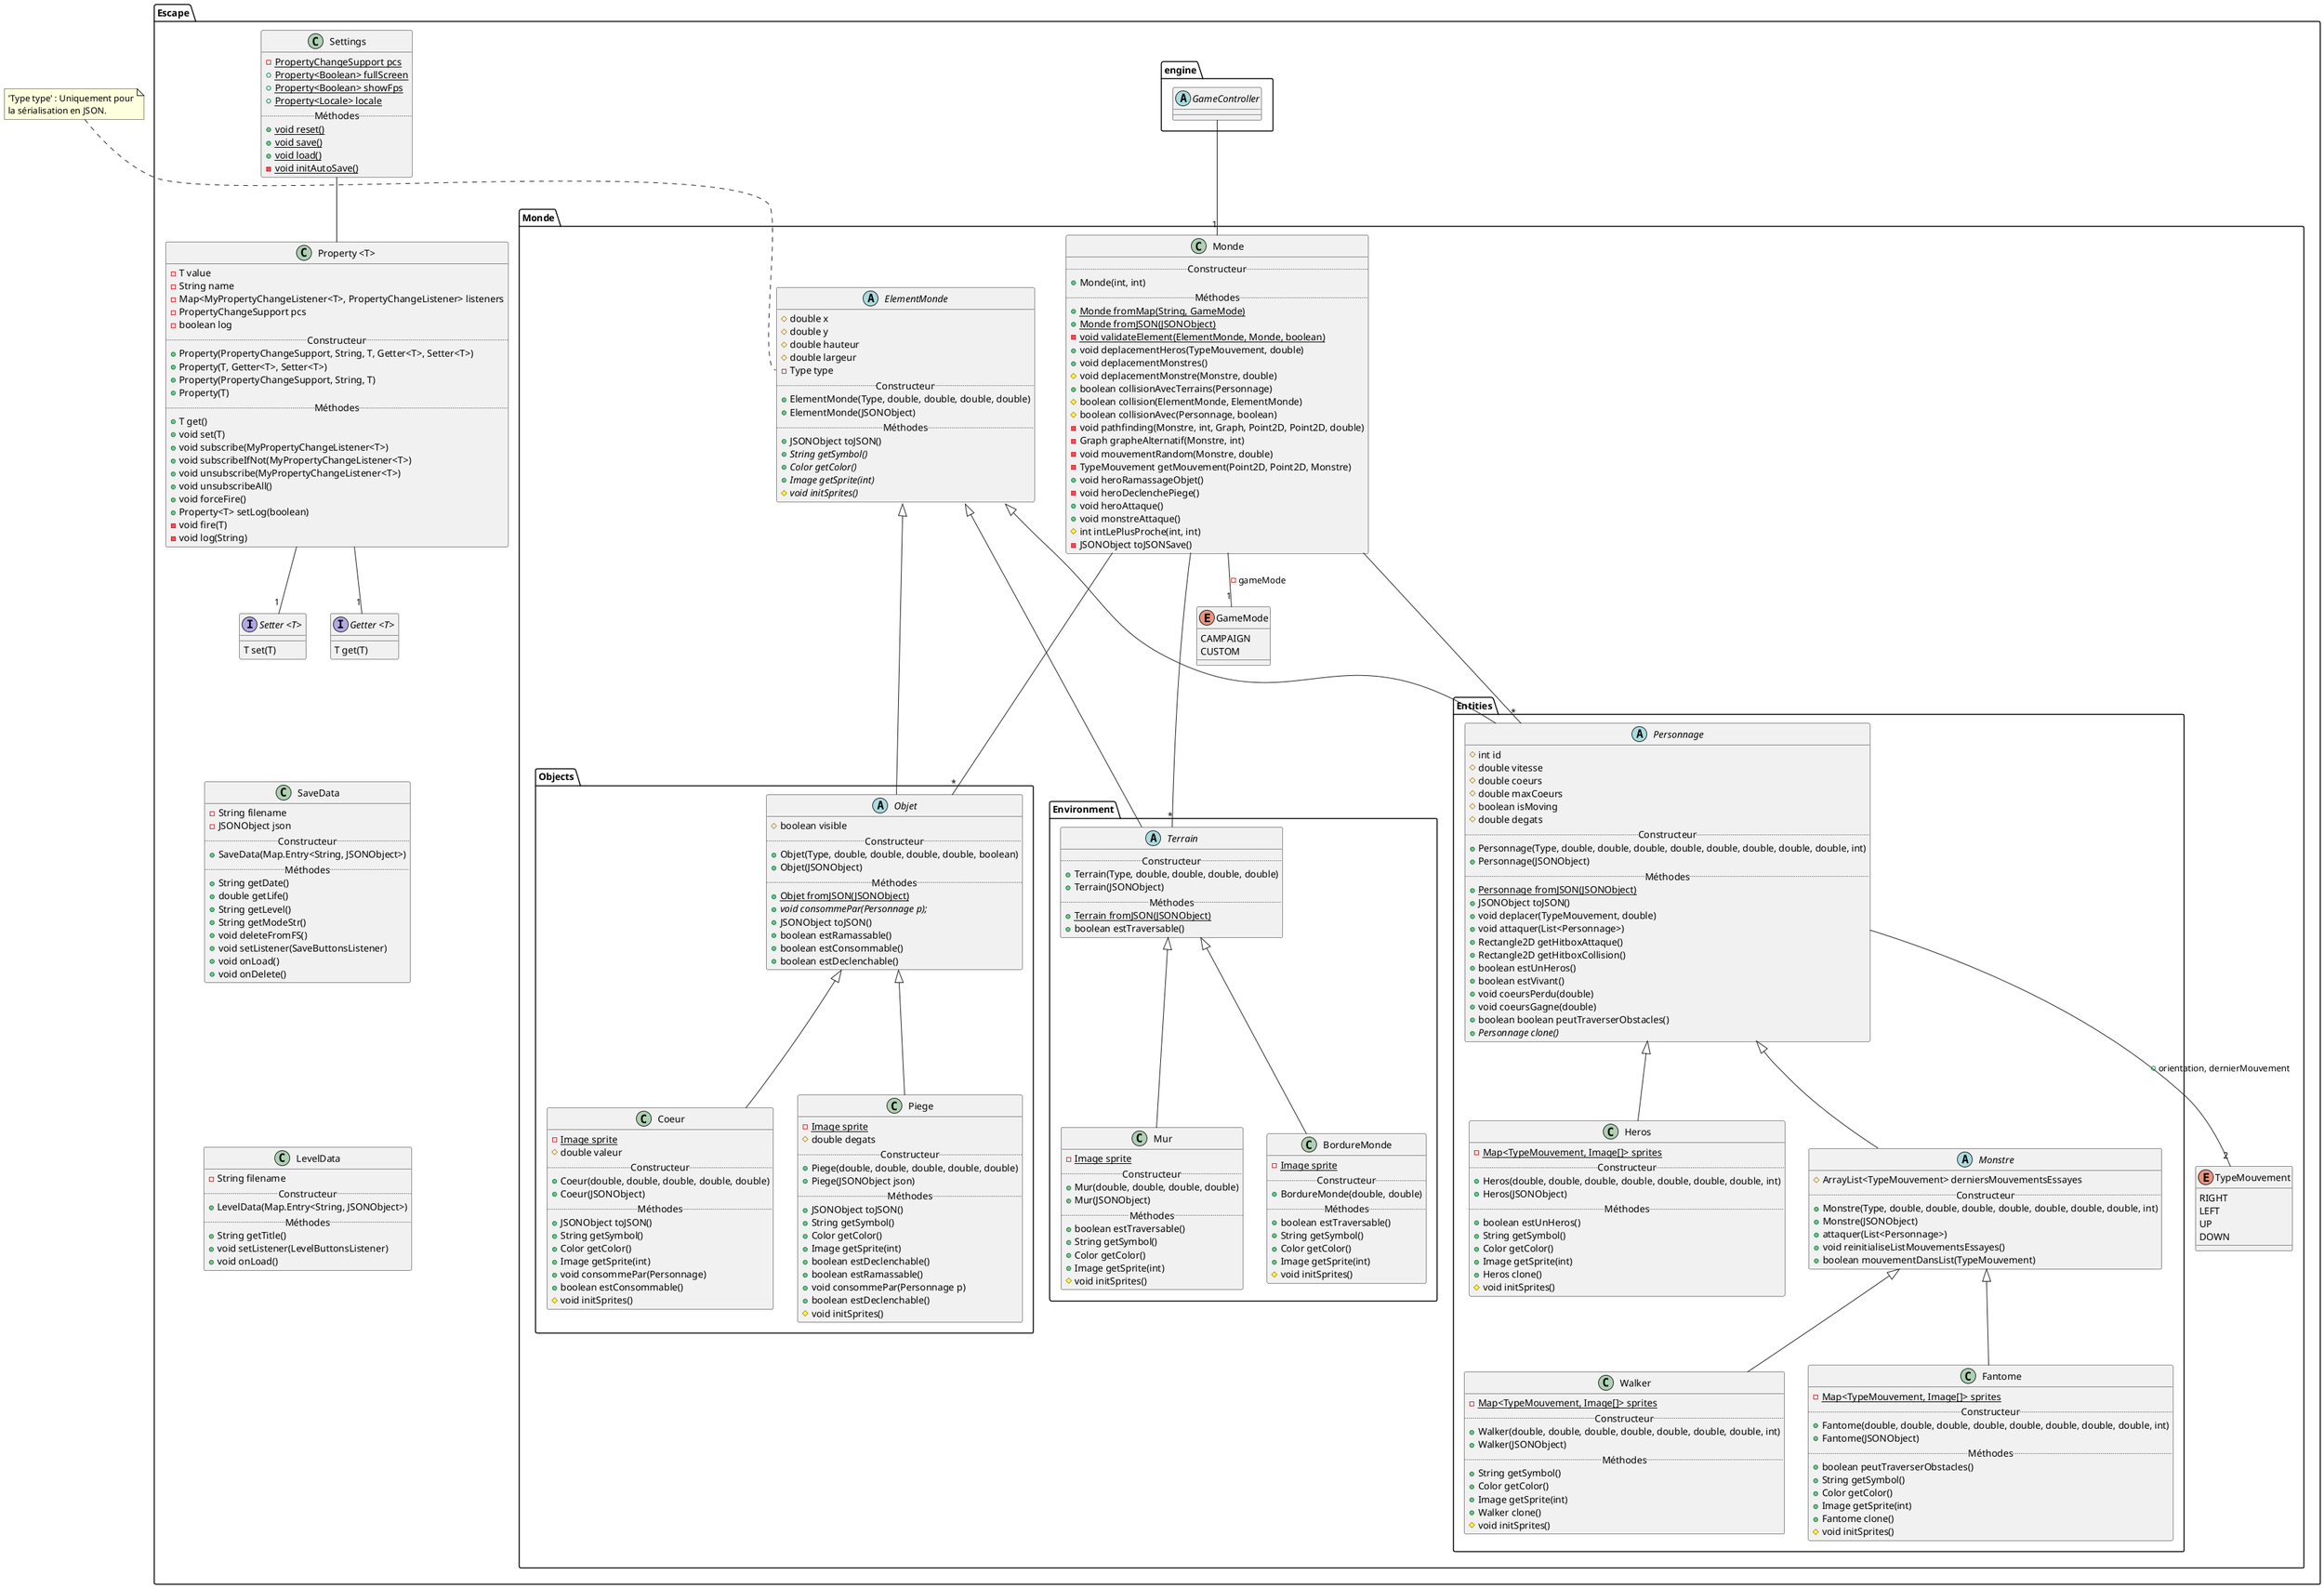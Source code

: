 @startuml
package Escape {
    package Monde {
        enum TypeMouvement{
            RIGHT
            LEFT
            UP
            DOWN
        }

        enum GameMode {
            CAMPAIGN
            CUSTOM
        }

        abstract class ElementMonde {
            # double x
            # double y
            # double hauteur
            # double largeur
            - Type type
            ..Constructeur..
            + ElementMonde(Type, double, double, double, double)
            + ElementMonde(JSONObject)
            ..Méthodes..
            + JSONObject toJSON()
            + {abstract} String getSymbol()
            + {abstract} Color getColor()
            + {abstract} Image getSprite(int)
            # {abstract} void initSprites()
        }

        package Environment {
            abstract class Terrain {
                ..Constructeur..
                + Terrain(Type, double, double, double, double)
                + Terrain(JSONObject)
                ..Méthodes..
                + {static} Terrain fromJSON(JSONObject)
                + boolean estTraversable()
            }

            class Mur extends Terrain {
                - {static} Image sprite
                ..Constructeur..
                + Mur(double, double, double, double)
                + Mur(JSONObject)
                ..Méthodes..
                + boolean estTraversable()
                + String getSymbol()
                + Color getColor()
                + Image getSprite(int)
                # void initSprites()
            }

            class BordureMonde extends Terrain {
                - {static} Image sprite
                ..Constructeur..
                + BordureMonde(double, double)
                ..Méthodes..
                + boolean estTraversable()
                + String getSymbol()
                + Color getColor()
                + Image getSprite(int)
                # void initSprites()
            }
        }

        package Entities {
            abstract class Personnage {
                # int id
                # double vitesse
                # double coeurs
                # double maxCoeurs
                # boolean isMoving
                # double degats
                ..Constructeur..
                + Personnage(Type, double, double, double, double, double, double, double, double, int)
                + Personnage(JSONObject)
                ..Méthodes..
                + {static} Personnage fromJSON(JSONObject)
                + JSONObject toJSON()
                + void deplacer(TypeMouvement, double)
                + void attaquer(List<Personnage>)
                + Rectangle2D getHitboxAttaque()
                + Rectangle2D getHitboxCollision()
                + boolean estUnHeros()
                + boolean estVivant()
                + void coeursPerdu(double)
                + void coeursGagne(double)
                + boolean boolean peutTraverserObstacles()
                + {abstract} Personnage clone()
            }

            class Heros extends Personnage {
                - {static} Map<TypeMouvement, Image[]> sprites
                ..Constructeur..
                + Heros(double, double, double, double, double, double, double, int)
                + Heros(JSONObject)
                ..Méthodes..
                + boolean estUnHeros()
                + String getSymbol()
                + Color getColor()
                + Image getSprite(int)
                + Heros clone()
                # void initSprites()
            }

            abstract class Monstre extends Personnage {
                # ArrayList<TypeMouvement> derniersMouvementsEssayes
                ..Constructeur..
                + Monstre(Type, double, double, double, double, double, double, double, int)
                + Monstre(JSONObject)
                + attaquer(List<Personnage>)
                + void reinitialiseListMouvementsEssayes()
                + boolean mouvementDansList(TypeMouvement)
            }

            class Walker extends Monstre {
                - {static} Map<TypeMouvement, Image[]> sprites
                ..Constructeur..
                + Walker(double, double, double, double, double, double, double, int)
                + Walker(JSONObject)
                ..Méthodes..
                + String getSymbol()
                + Color getColor()
                + Image getSprite(int)
                + Walker clone()
                # void initSprites()
            }

            class Fantome extends Monstre {
                - {static} Map<TypeMouvement, Image[]> sprites
                ..Constructeur..
                + Fantome(double, double, double, double, double, double, double, double, int)
                + Fantome(JSONObject)
                ..Méthodes..
                + boolean peutTraverserObstacles()
                + String getSymbol()
                + Color getColor()
                + Image getSprite(int)
                + Fantome clone()
                # void initSprites()
            }
        }
        package Objects {
            abstract class Objet {
                # boolean visible
                ..Constructeur..
                + Objet(Type, double, double, double, double, boolean)
                + Objet(JSONObject)
                ..Méthodes..
                + {static} Objet fromJSON(JSONObject)
                + {abstract} void consommePar(Personnage p);
                + JSONObject toJSON()
                + boolean estRamassable()
                + boolean estConsommable()
                + boolean estDeclenchable()
            }

            class Coeur extends Objet {
                - {static} Image sprite
                # double valeur
                ..Constructeur..
                + Coeur(double, double, double, double, double)
                + Coeur(JSONObject)
                ..Méthodes..
                + JSONObject toJSON()
                + String getSymbol()
                + Color getColor()
                + Image getSprite(int)
                + void consommePar(Personnage)
                + boolean estConsommable()
                # void initSprites()
            }

            class Piege extends Objet{
                - {static} Image sprite
                # double degats
                ..Constructeur..
                + Piege(double, double, double, double, double)
                + Piege(JSONObject json)
                ..Méthodes..
                + JSONObject toJSON()
                + String getSymbol()
                + Color getColor()
                + Image getSprite(int)
                + boolean estDeclenchable()
                + boolean estRamassable()
                + void consommePar(Personnage p)
                + boolean estDeclenchable()
                # void initSprites()
            }
        }

        class Monde {
            ..Constructeur..
            + Monde(int, int)
            ..Méthodes..
            + {static} Monde fromMap(String, GameMode)
            + {static} Monde fromJSON(JSONObject)
            - {static} void validateElement(ElementMonde, Monde, boolean)
            + void deplacementHeros(TypeMouvement, double)
            + void deplacementMonstres()
            # void deplacementMonstre(Monstre, double)
            + boolean collisionAvecTerrains(Personnage)
            # boolean collision(ElementMonde, ElementMonde)
            # boolean collisionAvec(Personnage, boolean)
            - void pathfinding(Monstre, int, Graph, Point2D, Point2D, double)
            - Graph grapheAlternatif(Monstre, int)
            - void mouvementRandom(Monstre, double)
            - TypeMouvement getMouvement(Point2D, Point2D, Monstre)
            + void heroRamassageObjet()
            - void heroDeclenchePiege()
            + void heroAttaque()
            + void monstreAttaque()
            # int intLePlusProche(int, int)
            - JSONObject toJSONSave()
        }
    }

    package engine {
        abstract class GameController
    }

    class LevelData {
        - String filename
        ..Constructeur..
        + LevelData(Map.Entry<String, JSONObject>)
        ..Méthodes..
        + String getTitle()
        + void setListener(LevelButtonsListener)
        + void onLoad()
    }

    class SaveData {
        - String filename
        - JSONObject json
        ..Constructeur..
        + SaveData(Map.Entry<String, JSONObject>)
        ..Méthodes..
        + String getDate()
        + double getLife()
        + String getLevel()
        + String getModeStr()
        + void deleteFromFS()
        + void setListener(SaveButtonsListener)
        + void onLoad()
        + void onDelete()
    }

    class Settings {
        - {static} PropertyChangeSupport pcs
        + {static} Property<Boolean> fullScreen
        + {static} Property<Boolean> showFps
        + {static} Property<Locale> locale
        ..Méthodes..
        + {static} void reset()
        + {static} void save()
        + {static} void load()
        - {static} void initAutoSave()
    }

    class "Property <T> " as Property {
        - T value
        - String name
        - Map<MyPropertyChangeListener<T>, PropertyChangeListener> listeners
        - PropertyChangeSupport pcs
        - boolean log
        ..Constructeur..
        + Property(PropertyChangeSupport, String, T, Getter<T>, Setter<T>)
        + Property(T, Getter<T>, Setter<T>)
        + Property(PropertyChangeSupport, String, T)
        + Property(T)
        ..Méthodes..
        + T get()
        + void set(T)
        + void subscribe(MyPropertyChangeListener<T>)
        + void subscribeIfNot(MyPropertyChangeListener<T>)
        + void unsubscribe(MyPropertyChangeListener<T>)
        + void unsubscribeAll()
        + void forceFire()
        + Property<T> setLog(boolean)
        - void fire(T)
        - void log(String)
    }

    interface "Getter <T> " as Getter {
        T get(T)
    }

    interface "Setter <T> " as Setter {
        T set(T)
    }
}

note "'Type type' : Uniquement pour\nla sérialisation en JSON." as N_json
N_json .. ElementMonde::Type

Escape.Monde.Monde -- "1" GameMode : - gameMode
Personnage --"2" TypeMouvement : + orientation, dernierMouvement

Personnage -up--|> ElementMonde
Terrain -up--|> ElementMonde
Objet -up--|> ElementMonde
Escape.Monde.Monde --- "*" Personnage
Escape.Monde.Monde --- "*" Terrain
Escape.Monde.Monde --- "*" Objet


' settings
Settings -- Property
Property --"1" Getter
Property --"1" Setter


GameController -- "1" Escape.Monde.Monde


' force layout
SaveData -up[hidden]- Getter
SaveData -up[hidden]- Setter
LevelData -up[hidden]- SaveData


@enduml
